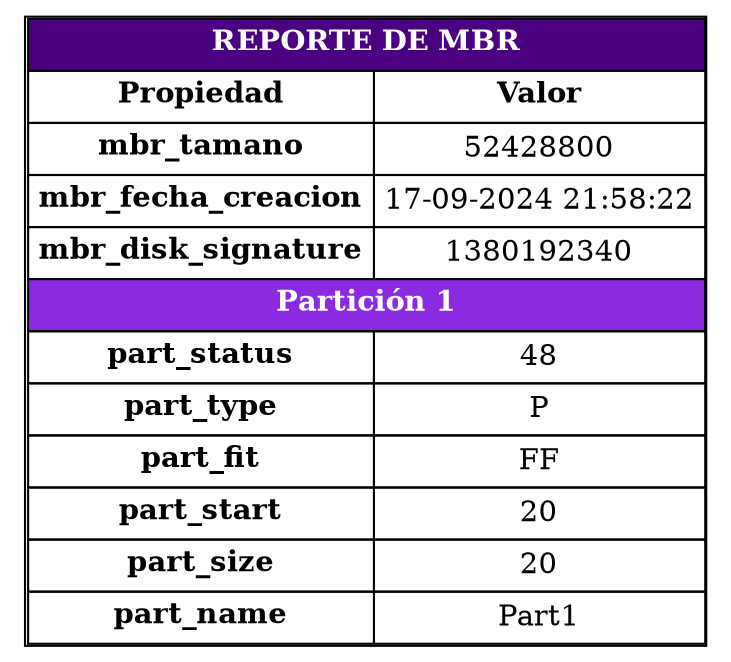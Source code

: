 digraph G {
	node [shape=plaintext];
	table [label=<
		<TABLE BORDER="1" CELLBORDER="1" CELLSPACING="0" CELLPADDING="4">
			<TR><TD COLSPAN="2" BGCOLOR="#4B0082"><FONT COLOR="white"><B>REPORTE DE MBR</B></FONT></TD></TR>
			<TR><TD><B>Propiedad</B></TD><TD><B>Valor</B></TD></TR>
			<TR><TD><B>mbr_tamano</B></TD><TD>52428800</TD></TR>
			<TR><TD><B>mbr_fecha_creacion</B></TD><TD>17-09-2024 21:58:22</TD></TR>
			<TR><TD><B>mbr_disk_signature</B></TD><TD>1380192340</TD></TR>
		<TR><TD COLSPAN="2" BGCOLOR="#8A2BE2"><FONT COLOR="white"><B>Partición 1</B></FONT></TD></TR>
		<TR><TD><B>part_status</B></TD><TD>48</TD></TR>
		<TR><TD><B>part_type</B></TD><TD>P</TD></TR>
		<TR><TD><B>part_fit</B></TD><TD>FF</TD></TR>
		<TR><TD><B>part_start</B></TD><TD>20</TD></TR>
		<TR><TD><B>part_size</B></TD><TD>20</TD></TR>
		<TR><TD><B>part_name</B></TD><TD>Part1</TD></TR>
		</TABLE>
	>];
}